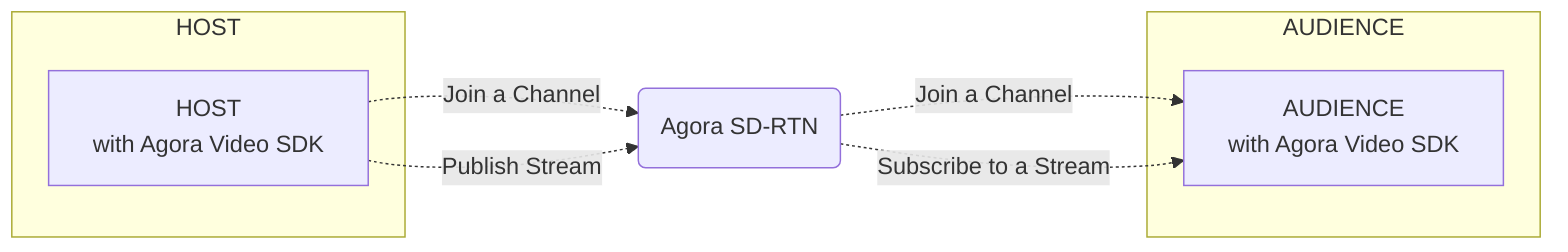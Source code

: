 flowchart LR
    subgraph HOST
        HOST_CONTENT["HOST<br/>with Agora Video SDK"]
    end
    subgraph AUDIENCE
        AUDIENCE_CONTENT["AUDIENCE<br/>with Agora Video SDK"]
    end
    AGORA("Agora SD-RTN")
    
    HOST_CONTENT -.->|Join a Channel| AGORA
    HOST_CONTENT -.->|Publish Stream| AGORA
    AGORA -.->|Join a Channel| AUDIENCE_CONTENT
    AGORA -.->|Subscribe to a Stream| AUDIENCE_CONTENT